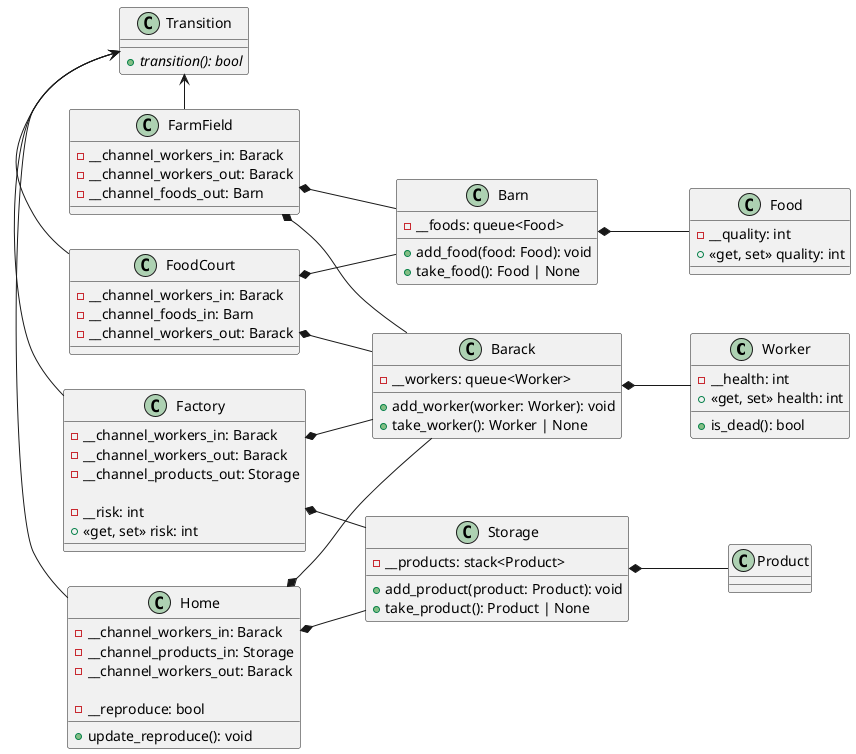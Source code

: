 @startuml SimSimsDesign
left to right direction

/' Resources '/

class Worker {
    - __health: int
    + <<get, set>> health: int
    + is_dead(): bool
}

class Food {
    - __quality: int
    + <<get, set>> quality: int
}

class Product {
    
}

/' Locations '/    

class Barack {
    - __workers: queue<Worker>

    + add_worker(worker: Worker): void
    + take_worker(): Worker | None
}

class Barn {
    - __foods: queue<Food>

    + add_food(food: Food): void
    + take_food(): Food | None
}

class Storage {
    - __products: stack<Product>

    + add_product(product: Product): void
    + take_product(): Product | None
}

/' Transitions '/

class Transition {
    + {abstract} transition(): bool
}

class Factory {
    - __channel_workers_in: Barack
    - __channel_workers_out: Barack
    - __channel_products_out: Storage

    - __risk: int
    + <<get, set>> risk: int
}

class FarmField {
    - __channel_workers_in: Barack
    - __channel_workers_out: Barack
    - __channel_foods_out: Barn
}

class FoodCourt {
    - __channel_workers_in: Barack
    - __channel_foods_in: Barn
    - __channel_workers_out: Barack
}

class Home {
    - __channel_workers_in: Barack
    - __channel_products_in: Storage
    - __channel_workers_out: Barack

    - __reproduce: bool
    + update_reproduce(): void
}

Transition <- Factory
Transition <- FarmField
Transition <- FoodCourt
Transition <- Home

Factory *-- Barack
Factory *-- Storage
FarmField *-- Barack
FarmField *-- Barn
FoodCourt *-- Barack
FoodCourt *-- Barn
Home *-- Barack
Home *-- Storage

Barack *-- Worker
Barn *-- Food
Storage *-- Product

@enduml
